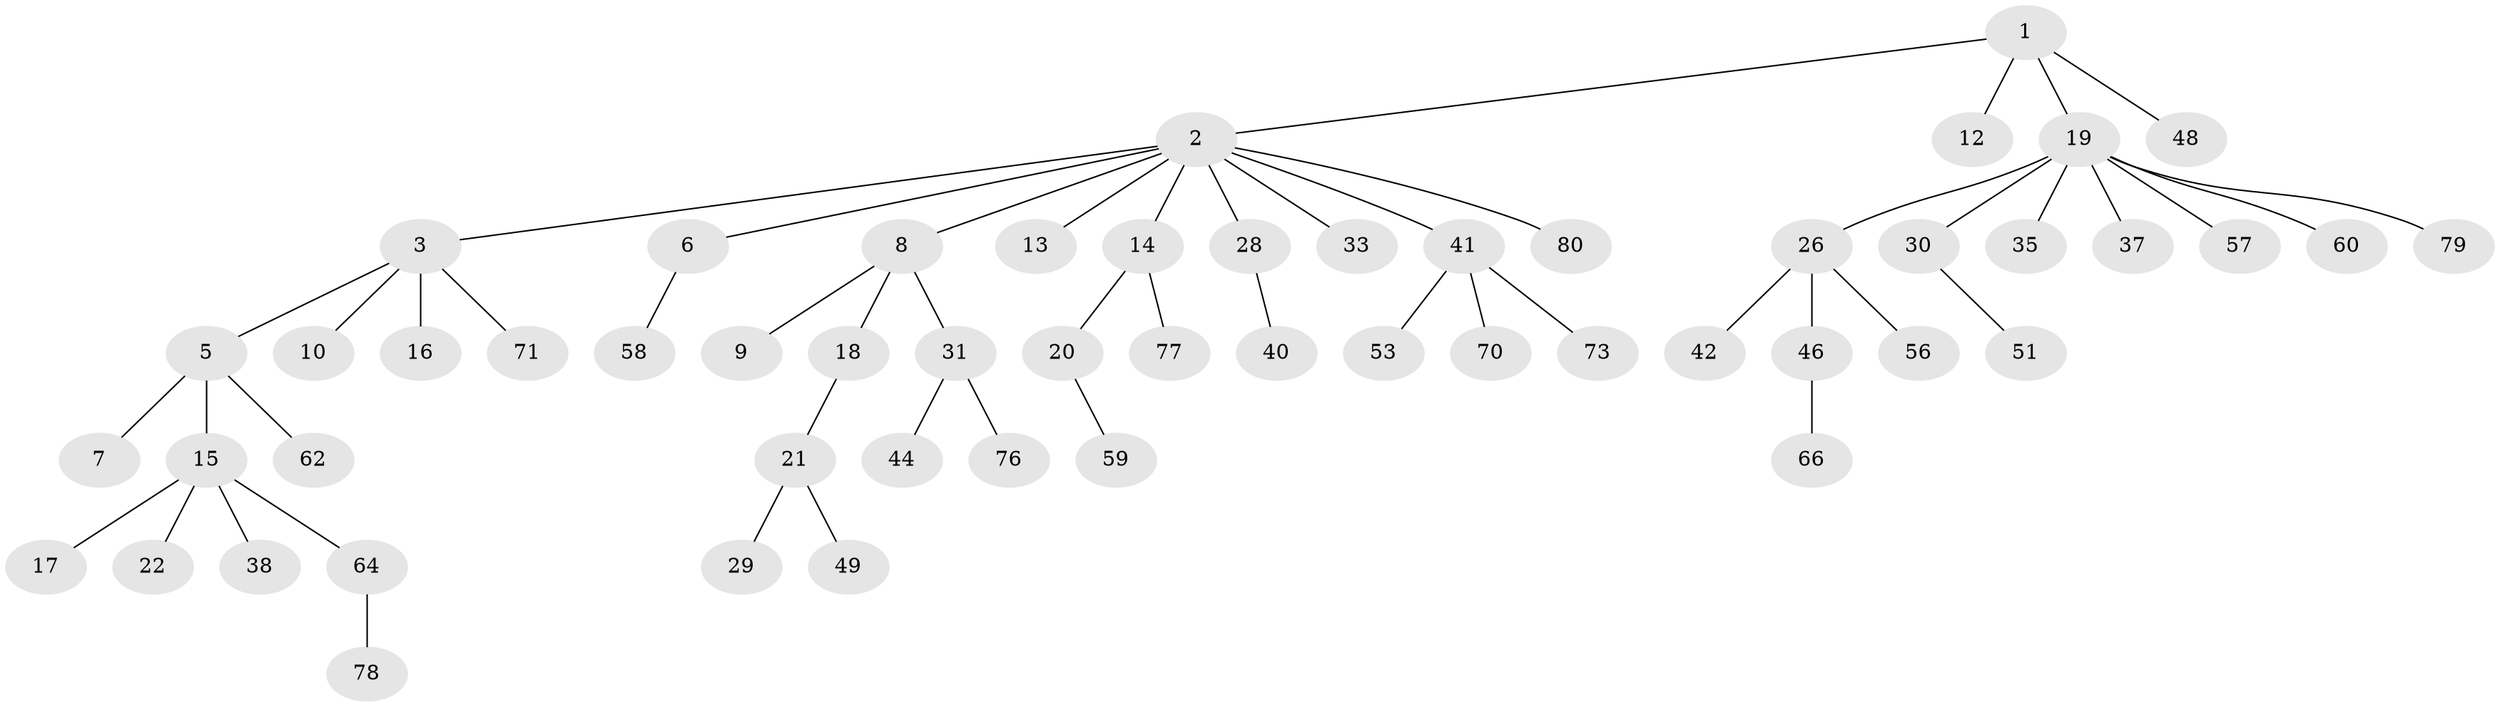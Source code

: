 // Generated by graph-tools (version 1.1) at 2025/24/03/03/25 07:24:06]
// undirected, 54 vertices, 53 edges
graph export_dot {
graph [start="1"]
  node [color=gray90,style=filled];
  1 [super="+32"];
  2 [super="+4"];
  3 [super="+23"];
  5 [super="+24"];
  6 [super="+45"];
  7 [super="+52"];
  8 [super="+11"];
  9 [super="+75"];
  10;
  12;
  13 [super="+72"];
  14 [super="+54"];
  15 [super="+39"];
  16;
  17 [super="+27"];
  18;
  19 [super="+43"];
  20 [super="+25"];
  21 [super="+47"];
  22;
  26 [super="+36"];
  28 [super="+34"];
  29 [super="+63"];
  30;
  31 [super="+74"];
  33;
  35;
  37;
  38 [super="+61"];
  40;
  41 [super="+50"];
  42 [super="+67"];
  44;
  46 [super="+55"];
  48;
  49 [super="+65"];
  51;
  53 [super="+68"];
  56;
  57;
  58 [super="+81"];
  59;
  60;
  62;
  64 [super="+69"];
  66;
  70;
  71;
  73;
  76;
  77;
  78;
  79;
  80;
  1 -- 2;
  1 -- 12;
  1 -- 19;
  1 -- 48;
  2 -- 3;
  2 -- 6;
  2 -- 8;
  2 -- 13;
  2 -- 41;
  2 -- 80;
  2 -- 33;
  2 -- 28;
  2 -- 14;
  3 -- 5;
  3 -- 10;
  3 -- 16;
  3 -- 71;
  5 -- 7;
  5 -- 15;
  5 -- 62;
  6 -- 58;
  8 -- 9;
  8 -- 18;
  8 -- 31;
  14 -- 20;
  14 -- 77;
  15 -- 17;
  15 -- 22;
  15 -- 38;
  15 -- 64;
  18 -- 21;
  19 -- 26;
  19 -- 30;
  19 -- 35;
  19 -- 37;
  19 -- 79;
  19 -- 57;
  19 -- 60;
  20 -- 59;
  21 -- 29;
  21 -- 49;
  26 -- 42;
  26 -- 56;
  26 -- 46;
  28 -- 40;
  30 -- 51;
  31 -- 44;
  31 -- 76;
  41 -- 53;
  41 -- 70;
  41 -- 73;
  46 -- 66;
  64 -- 78;
}
